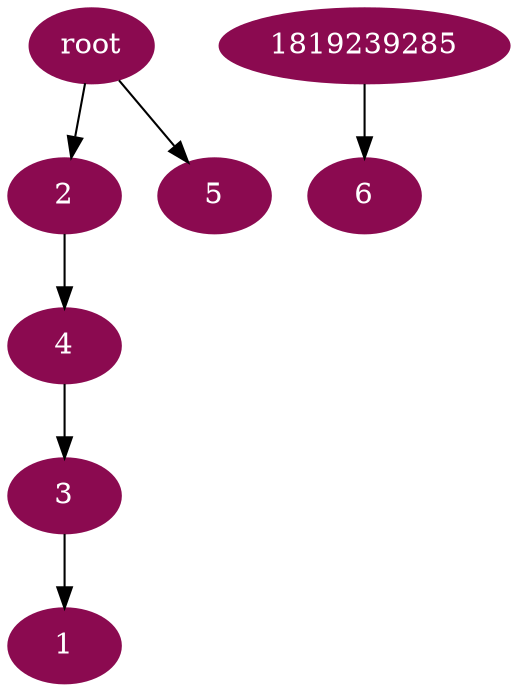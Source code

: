digraph G {
node [color=deeppink4, style=filled, fontcolor=white];
3 -> 1;
"root" -> 2;
4 -> 3;
2 -> 4;
"root" -> 5;
1819239285 -> 6;
}
